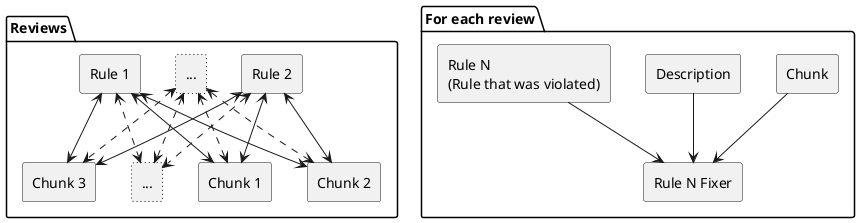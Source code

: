@startuml
package "Reviews" {
  rectangle "Rule 1" as R1
  rectangle "Rule 2" as R2
  rectangle "..." as R3 #line.dotted
  
  rectangle "Chunk 1" as C1
  rectangle "Chunk 2" as C2  
  rectangle "Chunk 3" as C3
  rectangle "..." as C4 #line.dotted
  
  R1 <--> C1
  R1 <--> C2
  R1 <--> C3
  R1 <..> C4
  
  R2 <--> C1
  R2 <--> C2
  R2 <--> C3
  R2 <..> C4
  
  R3 <..> C1
  R3 <..> C2
  R3 <..> C3
  R3 <..> C4
}

package "For each review" {
  rectangle "Chunk" as C
  rectangle "Description" as D
  rectangle "Rule N\n(Rule that was violated)" as RN
  rectangle "Rule N Fixer" as RF
  
  C --> RF
  D --> RF
  RN --> RF
}
@enduml 